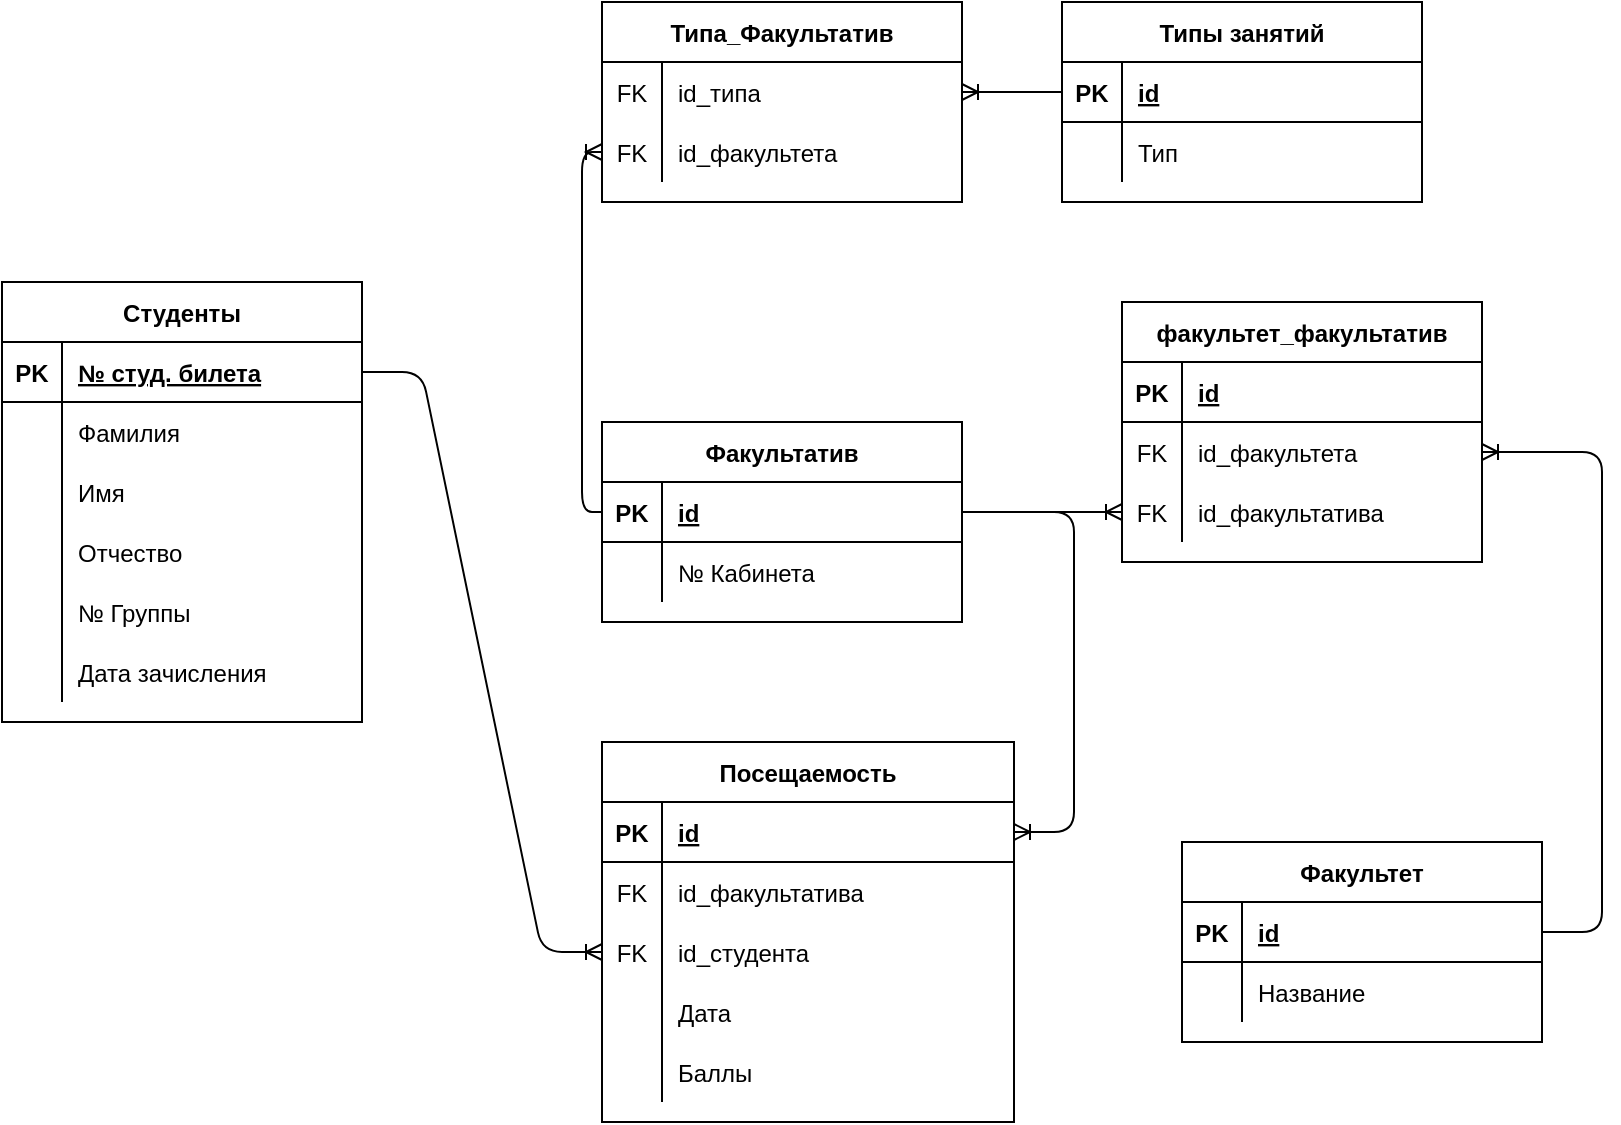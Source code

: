 <mxfile version="14.5.1" type="device"><diagram id="Ugu46iF858tz0OhH7HV1" name="Page-1"><mxGraphModel dx="1102" dy="642" grid="1" gridSize="10" guides="1" tooltips="1" connect="1" arrows="1" fold="1" page="1" pageScale="1" pageWidth="827" pageHeight="1169" math="0" shadow="0"><root><mxCell id="0"/><mxCell id="1" parent="0"/><mxCell id="NH05U3sbDn8-UnmphEYi-1" value="Студенты" style="shape=table;startSize=30;container=1;collapsible=1;childLayout=tableLayout;fixedRows=1;rowLines=0;fontStyle=1;align=center;resizeLast=1;" parent="1" vertex="1"><mxGeometry x="220" y="270" width="180" height="220" as="geometry"/></mxCell><mxCell id="NH05U3sbDn8-UnmphEYi-2" value="" style="shape=partialRectangle;collapsible=0;dropTarget=0;pointerEvents=0;fillColor=none;top=0;left=0;bottom=1;right=0;points=[[0,0.5],[1,0.5]];portConstraint=eastwest;" parent="NH05U3sbDn8-UnmphEYi-1" vertex="1"><mxGeometry y="30" width="180" height="30" as="geometry"/></mxCell><mxCell id="NH05U3sbDn8-UnmphEYi-3" value="PK" style="shape=partialRectangle;connectable=0;fillColor=none;top=0;left=0;bottom=0;right=0;fontStyle=1;overflow=hidden;" parent="NH05U3sbDn8-UnmphEYi-2" vertex="1"><mxGeometry width="30" height="30" as="geometry"/></mxCell><mxCell id="NH05U3sbDn8-UnmphEYi-4" value="№ студ. билета" style="shape=partialRectangle;connectable=0;fillColor=none;top=0;left=0;bottom=0;right=0;align=left;spacingLeft=6;fontStyle=5;overflow=hidden;" parent="NH05U3sbDn8-UnmphEYi-2" vertex="1"><mxGeometry x="30" width="150" height="30" as="geometry"/></mxCell><mxCell id="NH05U3sbDn8-UnmphEYi-5" value="" style="shape=partialRectangle;collapsible=0;dropTarget=0;pointerEvents=0;fillColor=none;top=0;left=0;bottom=0;right=0;points=[[0,0.5],[1,0.5]];portConstraint=eastwest;" parent="NH05U3sbDn8-UnmphEYi-1" vertex="1"><mxGeometry y="60" width="180" height="30" as="geometry"/></mxCell><mxCell id="NH05U3sbDn8-UnmphEYi-6" value="" style="shape=partialRectangle;connectable=0;fillColor=none;top=0;left=0;bottom=0;right=0;editable=1;overflow=hidden;" parent="NH05U3sbDn8-UnmphEYi-5" vertex="1"><mxGeometry width="30" height="30" as="geometry"/></mxCell><mxCell id="NH05U3sbDn8-UnmphEYi-7" value="Фамилия" style="shape=partialRectangle;connectable=0;fillColor=none;top=0;left=0;bottom=0;right=0;align=left;spacingLeft=6;overflow=hidden;" parent="NH05U3sbDn8-UnmphEYi-5" vertex="1"><mxGeometry x="30" width="150" height="30" as="geometry"/></mxCell><mxCell id="NH05U3sbDn8-UnmphEYi-8" value="" style="shape=partialRectangle;collapsible=0;dropTarget=0;pointerEvents=0;fillColor=none;top=0;left=0;bottom=0;right=0;points=[[0,0.5],[1,0.5]];portConstraint=eastwest;" parent="NH05U3sbDn8-UnmphEYi-1" vertex="1"><mxGeometry y="90" width="180" height="30" as="geometry"/></mxCell><mxCell id="NH05U3sbDn8-UnmphEYi-9" value="" style="shape=partialRectangle;connectable=0;fillColor=none;top=0;left=0;bottom=0;right=0;editable=1;overflow=hidden;" parent="NH05U3sbDn8-UnmphEYi-8" vertex="1"><mxGeometry width="30" height="30" as="geometry"/></mxCell><mxCell id="NH05U3sbDn8-UnmphEYi-10" value="Имя" style="shape=partialRectangle;connectable=0;fillColor=none;top=0;left=0;bottom=0;right=0;align=left;spacingLeft=6;overflow=hidden;" parent="NH05U3sbDn8-UnmphEYi-8" vertex="1"><mxGeometry x="30" width="150" height="30" as="geometry"/></mxCell><mxCell id="NH05U3sbDn8-UnmphEYi-11" value="" style="shape=partialRectangle;collapsible=0;dropTarget=0;pointerEvents=0;fillColor=none;top=0;left=0;bottom=0;right=0;points=[[0,0.5],[1,0.5]];portConstraint=eastwest;" parent="NH05U3sbDn8-UnmphEYi-1" vertex="1"><mxGeometry y="120" width="180" height="30" as="geometry"/></mxCell><mxCell id="NH05U3sbDn8-UnmphEYi-12" value="" style="shape=partialRectangle;connectable=0;fillColor=none;top=0;left=0;bottom=0;right=0;editable=1;overflow=hidden;" parent="NH05U3sbDn8-UnmphEYi-11" vertex="1"><mxGeometry width="30" height="30" as="geometry"/></mxCell><mxCell id="NH05U3sbDn8-UnmphEYi-13" value="Отчество" style="shape=partialRectangle;connectable=0;fillColor=none;top=0;left=0;bottom=0;right=0;align=left;spacingLeft=6;overflow=hidden;" parent="NH05U3sbDn8-UnmphEYi-11" vertex="1"><mxGeometry x="30" width="150" height="30" as="geometry"/></mxCell><mxCell id="NH05U3sbDn8-UnmphEYi-14" style="shape=partialRectangle;collapsible=0;dropTarget=0;pointerEvents=0;fillColor=none;top=0;left=0;bottom=0;right=0;points=[[0,0.5],[1,0.5]];portConstraint=eastwest;" parent="NH05U3sbDn8-UnmphEYi-1" vertex="1"><mxGeometry y="150" width="180" height="30" as="geometry"/></mxCell><mxCell id="NH05U3sbDn8-UnmphEYi-15" style="shape=partialRectangle;connectable=0;fillColor=none;top=0;left=0;bottom=0;right=0;editable=1;overflow=hidden;" parent="NH05U3sbDn8-UnmphEYi-14" vertex="1"><mxGeometry width="30" height="30" as="geometry"/></mxCell><mxCell id="NH05U3sbDn8-UnmphEYi-16" value="№ Группы" style="shape=partialRectangle;connectable=0;fillColor=none;top=0;left=0;bottom=0;right=0;align=left;spacingLeft=6;overflow=hidden;" parent="NH05U3sbDn8-UnmphEYi-14" vertex="1"><mxGeometry x="30" width="150" height="30" as="geometry"/></mxCell><mxCell id="TzCu8D79ycvZA09GzNYr-1" style="shape=partialRectangle;collapsible=0;dropTarget=0;pointerEvents=0;fillColor=none;top=0;left=0;bottom=0;right=0;points=[[0,0.5],[1,0.5]];portConstraint=eastwest;" vertex="1" parent="NH05U3sbDn8-UnmphEYi-1"><mxGeometry y="180" width="180" height="30" as="geometry"/></mxCell><mxCell id="TzCu8D79ycvZA09GzNYr-2" style="shape=partialRectangle;connectable=0;fillColor=none;top=0;left=0;bottom=0;right=0;editable=1;overflow=hidden;" vertex="1" parent="TzCu8D79ycvZA09GzNYr-1"><mxGeometry width="30" height="30" as="geometry"/></mxCell><mxCell id="TzCu8D79ycvZA09GzNYr-3" value="Дата зачисления" style="shape=partialRectangle;connectable=0;fillColor=none;top=0;left=0;bottom=0;right=0;align=left;spacingLeft=6;overflow=hidden;" vertex="1" parent="TzCu8D79ycvZA09GzNYr-1"><mxGeometry x="30" width="150" height="30" as="geometry"/></mxCell><mxCell id="NH05U3sbDn8-UnmphEYi-20" value="Факультет" style="shape=table;startSize=30;container=1;collapsible=1;childLayout=tableLayout;fixedRows=1;rowLines=0;fontStyle=1;align=center;resizeLast=1;" parent="1" vertex="1"><mxGeometry x="810" y="550" width="180" height="100" as="geometry"/></mxCell><mxCell id="NH05U3sbDn8-UnmphEYi-21" value="" style="shape=partialRectangle;collapsible=0;dropTarget=0;pointerEvents=0;fillColor=none;top=0;left=0;bottom=1;right=0;points=[[0,0.5],[1,0.5]];portConstraint=eastwest;" parent="NH05U3sbDn8-UnmphEYi-20" vertex="1"><mxGeometry y="30" width="180" height="30" as="geometry"/></mxCell><mxCell id="NH05U3sbDn8-UnmphEYi-22" value="PK" style="shape=partialRectangle;connectable=0;fillColor=none;top=0;left=0;bottom=0;right=0;fontStyle=1;overflow=hidden;" parent="NH05U3sbDn8-UnmphEYi-21" vertex="1"><mxGeometry width="30" height="30" as="geometry"/></mxCell><mxCell id="NH05U3sbDn8-UnmphEYi-23" value="id" style="shape=partialRectangle;connectable=0;fillColor=none;top=0;left=0;bottom=0;right=0;align=left;spacingLeft=6;fontStyle=5;overflow=hidden;" parent="NH05U3sbDn8-UnmphEYi-21" vertex="1"><mxGeometry x="30" width="150" height="30" as="geometry"/></mxCell><mxCell id="NH05U3sbDn8-UnmphEYi-24" value="" style="shape=partialRectangle;collapsible=0;dropTarget=0;pointerEvents=0;fillColor=none;top=0;left=0;bottom=0;right=0;points=[[0,0.5],[1,0.5]];portConstraint=eastwest;" parent="NH05U3sbDn8-UnmphEYi-20" vertex="1"><mxGeometry y="60" width="180" height="30" as="geometry"/></mxCell><mxCell id="NH05U3sbDn8-UnmphEYi-25" value="" style="shape=partialRectangle;connectable=0;fillColor=none;top=0;left=0;bottom=0;right=0;editable=1;overflow=hidden;" parent="NH05U3sbDn8-UnmphEYi-24" vertex="1"><mxGeometry width="30" height="30" as="geometry"/></mxCell><mxCell id="NH05U3sbDn8-UnmphEYi-26" value="Название" style="shape=partialRectangle;connectable=0;fillColor=none;top=0;left=0;bottom=0;right=0;align=left;spacingLeft=6;overflow=hidden;" parent="NH05U3sbDn8-UnmphEYi-24" vertex="1"><mxGeometry x="30" width="150" height="30" as="geometry"/></mxCell><mxCell id="NH05U3sbDn8-UnmphEYi-27" value="Посещаемость" style="shape=table;startSize=30;container=1;collapsible=1;childLayout=tableLayout;fixedRows=1;rowLines=0;fontStyle=1;align=center;resizeLast=1;" parent="1" vertex="1"><mxGeometry x="520" y="500" width="206" height="190" as="geometry"/></mxCell><mxCell id="NH05U3sbDn8-UnmphEYi-28" value="" style="shape=partialRectangle;collapsible=0;dropTarget=0;pointerEvents=0;fillColor=none;top=0;left=0;bottom=1;right=0;points=[[0,0.5],[1,0.5]];portConstraint=eastwest;" parent="NH05U3sbDn8-UnmphEYi-27" vertex="1"><mxGeometry y="30" width="206" height="30" as="geometry"/></mxCell><mxCell id="NH05U3sbDn8-UnmphEYi-29" value="PK" style="shape=partialRectangle;connectable=0;fillColor=none;top=0;left=0;bottom=0;right=0;fontStyle=1;overflow=hidden;" parent="NH05U3sbDn8-UnmphEYi-28" vertex="1"><mxGeometry width="30" height="30" as="geometry"/></mxCell><mxCell id="NH05U3sbDn8-UnmphEYi-30" value="id" style="shape=partialRectangle;connectable=0;fillColor=none;top=0;left=0;bottom=0;right=0;align=left;spacingLeft=6;fontStyle=5;overflow=hidden;" parent="NH05U3sbDn8-UnmphEYi-28" vertex="1"><mxGeometry x="30" width="176" height="30" as="geometry"/></mxCell><mxCell id="NH05U3sbDn8-UnmphEYi-31" value="" style="shape=partialRectangle;collapsible=0;dropTarget=0;pointerEvents=0;fillColor=none;top=0;left=0;bottom=0;right=0;points=[[0,0.5],[1,0.5]];portConstraint=eastwest;" parent="NH05U3sbDn8-UnmphEYi-27" vertex="1"><mxGeometry y="60" width="206" height="30" as="geometry"/></mxCell><mxCell id="NH05U3sbDn8-UnmphEYi-32" value="FK" style="shape=partialRectangle;connectable=0;fillColor=none;top=0;left=0;bottom=0;right=0;editable=1;overflow=hidden;" parent="NH05U3sbDn8-UnmphEYi-31" vertex="1"><mxGeometry width="30" height="30" as="geometry"/></mxCell><mxCell id="NH05U3sbDn8-UnmphEYi-33" value="id_факультатива" style="shape=partialRectangle;connectable=0;fillColor=none;top=0;left=0;bottom=0;right=0;align=left;spacingLeft=6;overflow=hidden;" parent="NH05U3sbDn8-UnmphEYi-31" vertex="1"><mxGeometry x="30" width="176" height="30" as="geometry"/></mxCell><mxCell id="NH05U3sbDn8-UnmphEYi-34" value="" style="shape=partialRectangle;collapsible=0;dropTarget=0;pointerEvents=0;fillColor=none;top=0;left=0;bottom=0;right=0;points=[[0,0.5],[1,0.5]];portConstraint=eastwest;" parent="NH05U3sbDn8-UnmphEYi-27" vertex="1"><mxGeometry y="90" width="206" height="30" as="geometry"/></mxCell><mxCell id="NH05U3sbDn8-UnmphEYi-35" value="FK" style="shape=partialRectangle;connectable=0;fillColor=none;top=0;left=0;bottom=0;right=0;editable=1;overflow=hidden;" parent="NH05U3sbDn8-UnmphEYi-34" vertex="1"><mxGeometry width="30" height="30" as="geometry"/></mxCell><mxCell id="NH05U3sbDn8-UnmphEYi-36" value="id_студента" style="shape=partialRectangle;connectable=0;fillColor=none;top=0;left=0;bottom=0;right=0;align=left;spacingLeft=6;overflow=hidden;" parent="NH05U3sbDn8-UnmphEYi-34" vertex="1"><mxGeometry x="30" width="176" height="30" as="geometry"/></mxCell><mxCell id="NH05U3sbDn8-UnmphEYi-37" value="" style="shape=partialRectangle;collapsible=0;dropTarget=0;pointerEvents=0;fillColor=none;top=0;left=0;bottom=0;right=0;points=[[0,0.5],[1,0.5]];portConstraint=eastwest;" parent="NH05U3sbDn8-UnmphEYi-27" vertex="1"><mxGeometry y="120" width="206" height="30" as="geometry"/></mxCell><mxCell id="NH05U3sbDn8-UnmphEYi-38" value="" style="shape=partialRectangle;connectable=0;fillColor=none;top=0;left=0;bottom=0;right=0;editable=1;overflow=hidden;" parent="NH05U3sbDn8-UnmphEYi-37" vertex="1"><mxGeometry width="30" height="30" as="geometry"/></mxCell><mxCell id="NH05U3sbDn8-UnmphEYi-39" value="Дата" style="shape=partialRectangle;connectable=0;fillColor=none;top=0;left=0;bottom=0;right=0;align=left;spacingLeft=6;overflow=hidden;" parent="NH05U3sbDn8-UnmphEYi-37" vertex="1"><mxGeometry x="30" width="176" height="30" as="geometry"/></mxCell><mxCell id="NH05U3sbDn8-UnmphEYi-40" style="shape=partialRectangle;collapsible=0;dropTarget=0;pointerEvents=0;fillColor=none;top=0;left=0;bottom=0;right=0;points=[[0,0.5],[1,0.5]];portConstraint=eastwest;" parent="NH05U3sbDn8-UnmphEYi-27" vertex="1"><mxGeometry y="150" width="206" height="30" as="geometry"/></mxCell><mxCell id="NH05U3sbDn8-UnmphEYi-41" style="shape=partialRectangle;connectable=0;fillColor=none;top=0;left=0;bottom=0;right=0;editable=1;overflow=hidden;" parent="NH05U3sbDn8-UnmphEYi-40" vertex="1"><mxGeometry width="30" height="30" as="geometry"/></mxCell><mxCell id="NH05U3sbDn8-UnmphEYi-42" value="Баллы" style="shape=partialRectangle;connectable=0;fillColor=none;top=0;left=0;bottom=0;right=0;align=left;spacingLeft=6;overflow=hidden;" parent="NH05U3sbDn8-UnmphEYi-40" vertex="1"><mxGeometry x="30" width="176" height="30" as="geometry"/></mxCell><mxCell id="NH05U3sbDn8-UnmphEYi-43" value="Факультатив" style="shape=table;startSize=30;container=1;collapsible=1;childLayout=tableLayout;fixedRows=1;rowLines=0;fontStyle=1;align=center;resizeLast=1;" parent="1" vertex="1"><mxGeometry x="520" y="340" width="180" height="100" as="geometry"/></mxCell><mxCell id="NH05U3sbDn8-UnmphEYi-44" value="" style="shape=partialRectangle;collapsible=0;dropTarget=0;pointerEvents=0;fillColor=none;top=0;left=0;bottom=1;right=0;points=[[0,0.5],[1,0.5]];portConstraint=eastwest;" parent="NH05U3sbDn8-UnmphEYi-43" vertex="1"><mxGeometry y="30" width="180" height="30" as="geometry"/></mxCell><mxCell id="NH05U3sbDn8-UnmphEYi-45" value="PK" style="shape=partialRectangle;connectable=0;fillColor=none;top=0;left=0;bottom=0;right=0;fontStyle=1;overflow=hidden;" parent="NH05U3sbDn8-UnmphEYi-44" vertex="1"><mxGeometry width="30" height="30" as="geometry"/></mxCell><mxCell id="NH05U3sbDn8-UnmphEYi-46" value="id" style="shape=partialRectangle;connectable=0;fillColor=none;top=0;left=0;bottom=0;right=0;align=left;spacingLeft=6;fontStyle=5;overflow=hidden;" parent="NH05U3sbDn8-UnmphEYi-44" vertex="1"><mxGeometry x="30" width="150" height="30" as="geometry"/></mxCell><mxCell id="NH05U3sbDn8-UnmphEYi-50" value="" style="shape=partialRectangle;collapsible=0;dropTarget=0;pointerEvents=0;fillColor=none;top=0;left=0;bottom=0;right=0;points=[[0,0.5],[1,0.5]];portConstraint=eastwest;" parent="NH05U3sbDn8-UnmphEYi-43" vertex="1"><mxGeometry y="60" width="180" height="30" as="geometry"/></mxCell><mxCell id="NH05U3sbDn8-UnmphEYi-51" value="" style="shape=partialRectangle;connectable=0;fillColor=none;top=0;left=0;bottom=0;right=0;editable=1;overflow=hidden;" parent="NH05U3sbDn8-UnmphEYi-50" vertex="1"><mxGeometry width="30" height="30" as="geometry"/></mxCell><mxCell id="NH05U3sbDn8-UnmphEYi-52" value="№ Кабинета" style="shape=partialRectangle;connectable=0;fillColor=none;top=0;left=0;bottom=0;right=0;align=left;spacingLeft=6;overflow=hidden;" parent="NH05U3sbDn8-UnmphEYi-50" vertex="1"><mxGeometry x="30" width="150" height="30" as="geometry"/></mxCell><mxCell id="NH05U3sbDn8-UnmphEYi-53" value="" style="edgeStyle=entityRelationEdgeStyle;fontSize=12;html=1;endArrow=ERoneToMany;" parent="1" source="NH05U3sbDn8-UnmphEYi-2" target="NH05U3sbDn8-UnmphEYi-34" edge="1"><mxGeometry width="100" height="100" relative="1" as="geometry"><mxPoint x="570" y="440" as="sourcePoint"/><mxPoint x="670" y="340" as="targetPoint"/></mxGeometry></mxCell><mxCell id="NH05U3sbDn8-UnmphEYi-54" value="" style="edgeStyle=entityRelationEdgeStyle;fontSize=12;html=1;endArrow=ERoneToMany;" parent="1" source="NH05U3sbDn8-UnmphEYi-44" target="NH05U3sbDn8-UnmphEYi-28" edge="1"><mxGeometry width="100" height="100" relative="1" as="geometry"><mxPoint x="560" y="520" as="sourcePoint"/><mxPoint x="660" y="420" as="targetPoint"/></mxGeometry></mxCell><mxCell id="NH05U3sbDn8-UnmphEYi-55" value="факультет_факультатив" style="shape=table;startSize=30;container=1;collapsible=1;childLayout=tableLayout;fixedRows=1;rowLines=0;fontStyle=1;align=center;resizeLast=1;" parent="1" vertex="1"><mxGeometry x="780" y="280" width="180" height="130" as="geometry"/></mxCell><mxCell id="NH05U3sbDn8-UnmphEYi-56" value="" style="shape=partialRectangle;collapsible=0;dropTarget=0;pointerEvents=0;fillColor=none;top=0;left=0;bottom=1;right=0;points=[[0,0.5],[1,0.5]];portConstraint=eastwest;" parent="NH05U3sbDn8-UnmphEYi-55" vertex="1"><mxGeometry y="30" width="180" height="30" as="geometry"/></mxCell><mxCell id="NH05U3sbDn8-UnmphEYi-57" value="PK" style="shape=partialRectangle;connectable=0;fillColor=none;top=0;left=0;bottom=0;right=0;fontStyle=1;overflow=hidden;" parent="NH05U3sbDn8-UnmphEYi-56" vertex="1"><mxGeometry width="30" height="30" as="geometry"/></mxCell><mxCell id="NH05U3sbDn8-UnmphEYi-58" value="id" style="shape=partialRectangle;connectable=0;fillColor=none;top=0;left=0;bottom=0;right=0;align=left;spacingLeft=6;fontStyle=5;overflow=hidden;" parent="NH05U3sbDn8-UnmphEYi-56" vertex="1"><mxGeometry x="30" width="150" height="30" as="geometry"/></mxCell><mxCell id="NH05U3sbDn8-UnmphEYi-59" value="" style="shape=partialRectangle;collapsible=0;dropTarget=0;pointerEvents=0;fillColor=none;top=0;left=0;bottom=0;right=0;points=[[0,0.5],[1,0.5]];portConstraint=eastwest;" parent="NH05U3sbDn8-UnmphEYi-55" vertex="1"><mxGeometry y="60" width="180" height="30" as="geometry"/></mxCell><mxCell id="NH05U3sbDn8-UnmphEYi-60" value="FK" style="shape=partialRectangle;connectable=0;fillColor=none;top=0;left=0;bottom=0;right=0;editable=1;overflow=hidden;" parent="NH05U3sbDn8-UnmphEYi-59" vertex="1"><mxGeometry width="30" height="30" as="geometry"/></mxCell><mxCell id="NH05U3sbDn8-UnmphEYi-61" value="id_факультета" style="shape=partialRectangle;connectable=0;fillColor=none;top=0;left=0;bottom=0;right=0;align=left;spacingLeft=6;overflow=hidden;" parent="NH05U3sbDn8-UnmphEYi-59" vertex="1"><mxGeometry x="30" width="150" height="30" as="geometry"/></mxCell><mxCell id="NH05U3sbDn8-UnmphEYi-62" value="" style="shape=partialRectangle;collapsible=0;dropTarget=0;pointerEvents=0;fillColor=none;top=0;left=0;bottom=0;right=0;points=[[0,0.5],[1,0.5]];portConstraint=eastwest;" parent="NH05U3sbDn8-UnmphEYi-55" vertex="1"><mxGeometry y="90" width="180" height="30" as="geometry"/></mxCell><mxCell id="NH05U3sbDn8-UnmphEYi-63" value="FK" style="shape=partialRectangle;connectable=0;fillColor=none;top=0;left=0;bottom=0;right=0;editable=1;overflow=hidden;" parent="NH05U3sbDn8-UnmphEYi-62" vertex="1"><mxGeometry width="30" height="30" as="geometry"/></mxCell><mxCell id="NH05U3sbDn8-UnmphEYi-64" value="id_факультатива" style="shape=partialRectangle;connectable=0;fillColor=none;top=0;left=0;bottom=0;right=0;align=left;spacingLeft=6;overflow=hidden;" parent="NH05U3sbDn8-UnmphEYi-62" vertex="1"><mxGeometry x="30" width="150" height="30" as="geometry"/></mxCell><mxCell id="NH05U3sbDn8-UnmphEYi-65" value="" style="edgeStyle=entityRelationEdgeStyle;fontSize=12;html=1;endArrow=ERoneToMany;" parent="1" source="NH05U3sbDn8-UnmphEYi-21" target="NH05U3sbDn8-UnmphEYi-59" edge="1"><mxGeometry width="100" height="100" relative="1" as="geometry"><mxPoint x="560" y="520" as="sourcePoint"/><mxPoint x="660" y="420" as="targetPoint"/></mxGeometry></mxCell><mxCell id="NH05U3sbDn8-UnmphEYi-66" value="" style="edgeStyle=entityRelationEdgeStyle;fontSize=12;html=1;endArrow=ERoneToMany;" parent="1" source="NH05U3sbDn8-UnmphEYi-44" target="NH05U3sbDn8-UnmphEYi-62" edge="1"><mxGeometry width="100" height="100" relative="1" as="geometry"><mxPoint x="560" y="440" as="sourcePoint"/><mxPoint x="660" y="340" as="targetPoint"/></mxGeometry></mxCell><mxCell id="NH05U3sbDn8-UnmphEYi-67" value="Типа_Факультатив" style="shape=table;startSize=30;container=1;collapsible=1;childLayout=tableLayout;fixedRows=1;rowLines=0;fontStyle=1;align=center;resizeLast=1;" parent="1" vertex="1"><mxGeometry x="520" y="130" width="180" height="100" as="geometry"/></mxCell><mxCell id="NH05U3sbDn8-UnmphEYi-71" value="" style="shape=partialRectangle;collapsible=0;dropTarget=0;pointerEvents=0;fillColor=none;top=0;left=0;bottom=0;right=0;points=[[0,0.5],[1,0.5]];portConstraint=eastwest;" parent="NH05U3sbDn8-UnmphEYi-67" vertex="1"><mxGeometry y="30" width="180" height="30" as="geometry"/></mxCell><mxCell id="NH05U3sbDn8-UnmphEYi-72" value="FK" style="shape=partialRectangle;connectable=0;fillColor=none;top=0;left=0;bottom=0;right=0;editable=1;overflow=hidden;" parent="NH05U3sbDn8-UnmphEYi-71" vertex="1"><mxGeometry width="30" height="30" as="geometry"/></mxCell><mxCell id="NH05U3sbDn8-UnmphEYi-73" value="id_типа" style="shape=partialRectangle;connectable=0;fillColor=none;top=0;left=0;bottom=0;right=0;align=left;spacingLeft=6;overflow=hidden;" parent="NH05U3sbDn8-UnmphEYi-71" vertex="1"><mxGeometry x="30" width="150" height="30" as="geometry"/></mxCell><mxCell id="NH05U3sbDn8-UnmphEYi-74" value="" style="shape=partialRectangle;collapsible=0;dropTarget=0;pointerEvents=0;fillColor=none;top=0;left=0;bottom=0;right=0;points=[[0,0.5],[1,0.5]];portConstraint=eastwest;" parent="NH05U3sbDn8-UnmphEYi-67" vertex="1"><mxGeometry y="60" width="180" height="30" as="geometry"/></mxCell><mxCell id="NH05U3sbDn8-UnmphEYi-75" value="FK" style="shape=partialRectangle;connectable=0;fillColor=none;top=0;left=0;bottom=0;right=0;editable=1;overflow=hidden;" parent="NH05U3sbDn8-UnmphEYi-74" vertex="1"><mxGeometry width="30" height="30" as="geometry"/></mxCell><mxCell id="NH05U3sbDn8-UnmphEYi-76" value="id_факультета" style="shape=partialRectangle;connectable=0;fillColor=none;top=0;left=0;bottom=0;right=0;align=left;spacingLeft=6;overflow=hidden;" parent="NH05U3sbDn8-UnmphEYi-74" vertex="1"><mxGeometry x="30" width="150" height="30" as="geometry"/></mxCell><mxCell id="NH05U3sbDn8-UnmphEYi-80" value="" style="edgeStyle=orthogonalEdgeStyle;fontSize=12;html=1;endArrow=ERoneToMany;exitX=0;exitY=0.5;exitDx=0;exitDy=0;entryX=0;entryY=0.5;entryDx=0;entryDy=0;" parent="1" source="NH05U3sbDn8-UnmphEYi-44" target="NH05U3sbDn8-UnmphEYi-74" edge="1"><mxGeometry width="100" height="100" relative="1" as="geometry"><mxPoint x="460" y="310" as="sourcePoint"/><mxPoint x="560" y="210" as="targetPoint"/></mxGeometry></mxCell><mxCell id="NH05U3sbDn8-UnmphEYi-81" value="Типы занятий" style="shape=table;startSize=30;container=1;collapsible=1;childLayout=tableLayout;fixedRows=1;rowLines=0;fontStyle=1;align=center;resizeLast=1;" parent="1" vertex="1"><mxGeometry x="750" y="130" width="180" height="100" as="geometry"/></mxCell><mxCell id="NH05U3sbDn8-UnmphEYi-82" value="" style="shape=partialRectangle;collapsible=0;dropTarget=0;pointerEvents=0;fillColor=none;top=0;left=0;bottom=1;right=0;points=[[0,0.5],[1,0.5]];portConstraint=eastwest;" parent="NH05U3sbDn8-UnmphEYi-81" vertex="1"><mxGeometry y="30" width="180" height="30" as="geometry"/></mxCell><mxCell id="NH05U3sbDn8-UnmphEYi-83" value="PK" style="shape=partialRectangle;connectable=0;fillColor=none;top=0;left=0;bottom=0;right=0;fontStyle=1;overflow=hidden;" parent="NH05U3sbDn8-UnmphEYi-82" vertex="1"><mxGeometry width="30" height="30" as="geometry"/></mxCell><mxCell id="NH05U3sbDn8-UnmphEYi-84" value="id" style="shape=partialRectangle;connectable=0;fillColor=none;top=0;left=0;bottom=0;right=0;align=left;spacingLeft=6;fontStyle=5;overflow=hidden;" parent="NH05U3sbDn8-UnmphEYi-82" vertex="1"><mxGeometry x="30" width="150" height="30" as="geometry"/></mxCell><mxCell id="NH05U3sbDn8-UnmphEYi-91" value="" style="shape=partialRectangle;collapsible=0;dropTarget=0;pointerEvents=0;fillColor=none;top=0;left=0;bottom=0;right=0;points=[[0,0.5],[1,0.5]];portConstraint=eastwest;" parent="NH05U3sbDn8-UnmphEYi-81" vertex="1"><mxGeometry y="60" width="180" height="30" as="geometry"/></mxCell><mxCell id="NH05U3sbDn8-UnmphEYi-92" value="" style="shape=partialRectangle;connectable=0;fillColor=none;top=0;left=0;bottom=0;right=0;editable=1;overflow=hidden;" parent="NH05U3sbDn8-UnmphEYi-91" vertex="1"><mxGeometry width="30" height="30" as="geometry"/></mxCell><mxCell id="NH05U3sbDn8-UnmphEYi-93" value="Тип" style="shape=partialRectangle;connectable=0;fillColor=none;top=0;left=0;bottom=0;right=0;align=left;spacingLeft=6;overflow=hidden;" parent="NH05U3sbDn8-UnmphEYi-91" vertex="1"><mxGeometry x="30" width="150" height="30" as="geometry"/></mxCell><mxCell id="NH05U3sbDn8-UnmphEYi-94" value="" style="edgeStyle=entityRelationEdgeStyle;fontSize=12;html=1;endArrow=ERoneToMany;exitX=0;exitY=0.5;exitDx=0;exitDy=0;entryX=1;entryY=0.5;entryDx=0;entryDy=0;" parent="1" source="NH05U3sbDn8-UnmphEYi-82" target="NH05U3sbDn8-UnmphEYi-71" edge="1"><mxGeometry width="100" height="100" relative="1" as="geometry"><mxPoint x="460" y="310" as="sourcePoint"/><mxPoint x="560" y="210" as="targetPoint"/></mxGeometry></mxCell></root></mxGraphModel></diagram></mxfile>